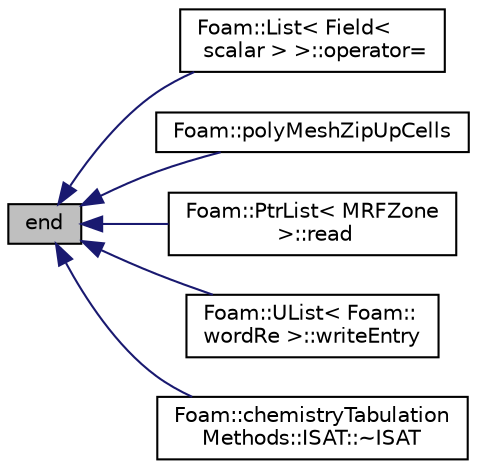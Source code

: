 digraph "end"
{
  bgcolor="transparent";
  edge [fontname="Helvetica",fontsize="10",labelfontname="Helvetica",labelfontsize="10"];
  node [fontname="Helvetica",fontsize="10",shape=record];
  rankdir="LR";
  Node72 [label="end",height=0.2,width=0.4,color="black", fillcolor="grey75", style="filled", fontcolor="black"];
  Node72 -> Node73 [dir="back",color="midnightblue",fontsize="10",style="solid",fontname="Helvetica"];
  Node73 [label="Foam::List\< Field\<\l scalar \> \>::operator=",height=0.2,width=0.4,color="black",URL="$a26833.html#ae5183f5181ad26dc40e07b06a40c3c1f",tooltip="Assignment to SLList operator. Takes linear time. "];
  Node72 -> Node74 [dir="back",color="midnightblue",fontsize="10",style="solid",fontname="Helvetica"];
  Node74 [label="Foam::polyMeshZipUpCells",height=0.2,width=0.4,color="black",URL="$a21851.html#ab957fb2d74d8de84991a6246e876ecd2"];
  Node72 -> Node75 [dir="back",color="midnightblue",fontsize="10",style="solid",fontname="Helvetica"];
  Node75 [label="Foam::PtrList\< MRFZone\l \>::read",height=0.2,width=0.4,color="black",URL="$a27029.html#a13f28f6f50da188010f20f60b92f4f39",tooltip="Read from Istream using given Istream constructor class. "];
  Node72 -> Node76 [dir="back",color="midnightblue",fontsize="10",style="solid",fontname="Helvetica"];
  Node76 [label="Foam::UList\< Foam::\lwordRe \>::writeEntry",height=0.2,width=0.4,color="black",URL="$a26837.html#ab40cda08e1d63badc1dbc7c31005601e",tooltip="Write the UList as a dictionary entry with keyword. "];
  Node72 -> Node77 [dir="back",color="midnightblue",fontsize="10",style="solid",fontname="Helvetica"];
  Node77 [label="Foam::chemistryTabulation\lMethods::ISAT::~ISAT",height=0.2,width=0.4,color="black",URL="$a31129.html#a0883911b9fd13c3e6074f2e4d2aa2d18"];
}
